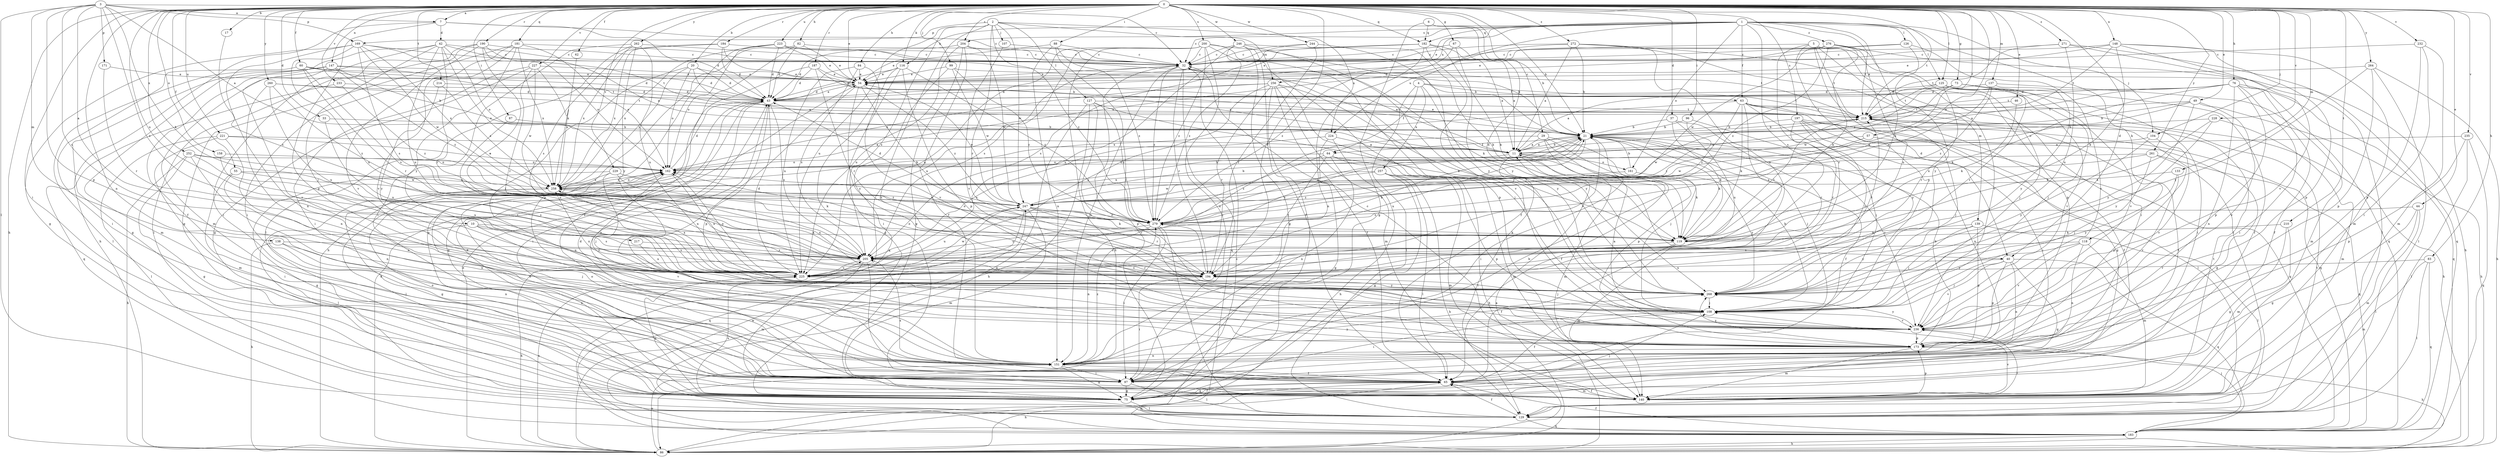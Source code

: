 strict digraph  {
0;
1;
2;
3;
4;
5;
6;
7;
10;
11;
17;
20;
21;
29;
32;
33;
37;
40;
42;
43;
44;
46;
49;
54;
55;
57;
60;
62;
63;
64;
65;
67;
73;
75;
76;
82;
83;
84;
86;
87;
88;
96;
97;
99;
104;
107;
108;
116;
118;
119;
125;
126;
127;
129;
133;
137;
138;
139;
140;
147;
148;
151;
158;
161;
162;
169;
171;
173;
181;
182;
183;
184;
187;
190;
194;
197;
200;
204;
205;
210;
214;
215;
217;
221;
223;
224;
225;
227;
228;
229;
232;
233;
235;
236;
244;
246;
247;
252;
256;
257;
258;
260;
261;
262;
264;
268;
271;
272;
276;
279;
0 -> 7  [label=a];
0 -> 17  [label=b];
0 -> 20  [label=b];
0 -> 21  [label=b];
0 -> 29  [label=c];
0 -> 33  [label=d];
0 -> 37  [label=d];
0 -> 40  [label=d];
0 -> 44  [label=e];
0 -> 46  [label=e];
0 -> 49  [label=e];
0 -> 54  [label=e];
0 -> 55  [label=f];
0 -> 57  [label=f];
0 -> 60  [label=f];
0 -> 62  [label=f];
0 -> 67  [label=g];
0 -> 73  [label=g];
0 -> 76  [label=h];
0 -> 82  [label=h];
0 -> 83  [label=h];
0 -> 84  [label=h];
0 -> 86  [label=h];
0 -> 87  [label=i];
0 -> 88  [label=i];
0 -> 96  [label=i];
0 -> 97  [label=i];
0 -> 99  [label=j];
0 -> 104  [label=j];
0 -> 116  [label=k];
0 -> 125  [label=l];
0 -> 133  [label=m];
0 -> 137  [label=m];
0 -> 147  [label=n];
0 -> 148  [label=n];
0 -> 151  [label=n];
0 -> 158  [label=o];
0 -> 181  [label=q];
0 -> 182  [label=q];
0 -> 184  [label=r];
0 -> 187  [label=r];
0 -> 190  [label=r];
0 -> 194  [label=r];
0 -> 197  [label=s];
0 -> 200  [label=s];
0 -> 204  [label=s];
0 -> 210  [label=t];
0 -> 214  [label=t];
0 -> 215  [label=t];
0 -> 217  [label=u];
0 -> 221  [label=u];
0 -> 223  [label=u];
0 -> 227  [label=v];
0 -> 228  [label=v];
0 -> 229  [label=v];
0 -> 232  [label=v];
0 -> 233  [label=v];
0 -> 235  [label=v];
0 -> 244  [label=w];
0 -> 246  [label=w];
0 -> 247  [label=w];
0 -> 252  [label=x];
0 -> 260  [label=y];
0 -> 261  [label=y];
0 -> 262  [label=y];
0 -> 264  [label=y];
0 -> 271  [label=z];
0 -> 272  [label=z];
1 -> 32  [label=c];
1 -> 54  [label=e];
1 -> 63  [label=f];
1 -> 104  [label=j];
1 -> 116  [label=k];
1 -> 118  [label=k];
1 -> 119  [label=k];
1 -> 125  [label=l];
1 -> 126  [label=l];
1 -> 161  [label=o];
1 -> 182  [label=q];
1 -> 204  [label=s];
1 -> 205  [label=s];
1 -> 215  [label=t];
1 -> 224  [label=u];
1 -> 256  [label=x];
1 -> 276  [label=z];
2 -> 107  [label=j];
2 -> 127  [label=l];
2 -> 151  [label=n];
2 -> 169  [label=p];
2 -> 194  [label=r];
2 -> 205  [label=s];
2 -> 224  [label=u];
2 -> 225  [label=u];
2 -> 247  [label=w];
2 -> 256  [label=x];
2 -> 279  [label=z];
3 -> 7  [label=a];
3 -> 10  [label=a];
3 -> 11  [label=a];
3 -> 32  [label=c];
3 -> 119  [label=k];
3 -> 129  [label=l];
3 -> 138  [label=m];
3 -> 169  [label=p];
3 -> 171  [label=p];
3 -> 173  [label=p];
3 -> 205  [label=s];
3 -> 225  [label=u];
4 -> 63  [label=f];
4 -> 64  [label=f];
4 -> 129  [label=l];
4 -> 215  [label=t];
4 -> 257  [label=x];
4 -> 268  [label=y];
5 -> 32  [label=c];
5 -> 40  [label=d];
5 -> 97  [label=i];
5 -> 108  [label=j];
5 -> 139  [label=m];
5 -> 194  [label=r];
5 -> 215  [label=t];
5 -> 236  [label=v];
6 -> 21  [label=b];
6 -> 40  [label=d];
6 -> 75  [label=g];
6 -> 182  [label=q];
7 -> 32  [label=c];
7 -> 42  [label=d];
7 -> 43  [label=d];
7 -> 86  [label=h];
7 -> 173  [label=p];
10 -> 119  [label=k];
10 -> 151  [label=n];
10 -> 205  [label=s];
10 -> 225  [label=u];
10 -> 236  [label=v];
11 -> 21  [label=b];
11 -> 119  [label=k];
11 -> 129  [label=l];
11 -> 140  [label=m];
11 -> 161  [label=o];
11 -> 162  [label=o];
17 -> 205  [label=s];
20 -> 11  [label=a];
20 -> 43  [label=d];
20 -> 54  [label=e];
20 -> 108  [label=j];
20 -> 162  [label=o];
20 -> 258  [label=x];
21 -> 11  [label=a];
21 -> 54  [label=e];
21 -> 64  [label=f];
21 -> 65  [label=f];
21 -> 108  [label=j];
21 -> 119  [label=k];
21 -> 194  [label=r];
21 -> 205  [label=s];
21 -> 225  [label=u];
21 -> 236  [label=v];
29 -> 11  [label=a];
29 -> 65  [label=f];
29 -> 97  [label=i];
29 -> 108  [label=j];
29 -> 173  [label=p];
29 -> 225  [label=u];
32 -> 54  [label=e];
32 -> 119  [label=k];
32 -> 151  [label=n];
32 -> 183  [label=q];
32 -> 194  [label=r];
32 -> 225  [label=u];
32 -> 268  [label=y];
32 -> 279  [label=z];
33 -> 21  [label=b];
33 -> 225  [label=u];
37 -> 21  [label=b];
37 -> 119  [label=k];
37 -> 194  [label=r];
37 -> 225  [label=u];
40 -> 75  [label=g];
40 -> 108  [label=j];
40 -> 151  [label=n];
40 -> 173  [label=p];
40 -> 183  [label=q];
40 -> 225  [label=u];
40 -> 236  [label=v];
42 -> 32  [label=c];
42 -> 65  [label=f];
42 -> 108  [label=j];
42 -> 140  [label=m];
42 -> 162  [label=o];
42 -> 194  [label=r];
42 -> 215  [label=t];
42 -> 225  [label=u];
42 -> 258  [label=x];
43 -> 54  [label=e];
43 -> 75  [label=g];
43 -> 97  [label=i];
43 -> 151  [label=n];
43 -> 173  [label=p];
43 -> 205  [label=s];
43 -> 215  [label=t];
44 -> 75  [label=g];
44 -> 129  [label=l];
44 -> 140  [label=m];
44 -> 279  [label=z];
46 -> 119  [label=k];
46 -> 215  [label=t];
49 -> 21  [label=b];
49 -> 86  [label=h];
49 -> 162  [label=o];
49 -> 215  [label=t];
49 -> 236  [label=v];
49 -> 268  [label=y];
54 -> 43  [label=d];
54 -> 119  [label=k];
54 -> 151  [label=n];
54 -> 268  [label=y];
54 -> 279  [label=z];
55 -> 97  [label=i];
55 -> 151  [label=n];
55 -> 205  [label=s];
55 -> 258  [label=x];
57 -> 11  [label=a];
57 -> 75  [label=g];
57 -> 247  [label=w];
60 -> 43  [label=d];
60 -> 54  [label=e];
60 -> 97  [label=i];
60 -> 194  [label=r];
60 -> 205  [label=s];
60 -> 215  [label=t];
62 -> 258  [label=x];
63 -> 75  [label=g];
63 -> 86  [label=h];
63 -> 119  [label=k];
63 -> 183  [label=q];
63 -> 205  [label=s];
63 -> 215  [label=t];
63 -> 258  [label=x];
63 -> 268  [label=y];
63 -> 279  [label=z];
64 -> 86  [label=h];
64 -> 140  [label=m];
64 -> 151  [label=n];
64 -> 162  [label=o];
64 -> 194  [label=r];
64 -> 279  [label=z];
65 -> 75  [label=g];
65 -> 86  [label=h];
65 -> 140  [label=m];
65 -> 162  [label=o];
65 -> 183  [label=q];
65 -> 205  [label=s];
65 -> 215  [label=t];
67 -> 11  [label=a];
67 -> 32  [label=c];
67 -> 268  [label=y];
67 -> 279  [label=z];
73 -> 43  [label=d];
73 -> 108  [label=j];
73 -> 162  [label=o];
73 -> 194  [label=r];
73 -> 236  [label=v];
73 -> 247  [label=w];
75 -> 32  [label=c];
75 -> 65  [label=f];
75 -> 108  [label=j];
75 -> 129  [label=l];
75 -> 225  [label=u];
76 -> 11  [label=a];
76 -> 43  [label=d];
76 -> 65  [label=f];
76 -> 97  [label=i];
76 -> 119  [label=k];
76 -> 151  [label=n];
76 -> 173  [label=p];
76 -> 183  [label=q];
76 -> 215  [label=t];
82 -> 32  [label=c];
82 -> 43  [label=d];
82 -> 54  [label=e];
82 -> 65  [label=f];
82 -> 86  [label=h];
83 -> 129  [label=l];
83 -> 140  [label=m];
83 -> 183  [label=q];
83 -> 194  [label=r];
84 -> 54  [label=e];
84 -> 205  [label=s];
84 -> 225  [label=u];
84 -> 236  [label=v];
86 -> 11  [label=a];
86 -> 32  [label=c];
86 -> 43  [label=d];
86 -> 54  [label=e];
86 -> 151  [label=n];
86 -> 205  [label=s];
87 -> 21  [label=b];
87 -> 225  [label=u];
88 -> 32  [label=c];
88 -> 54  [label=e];
88 -> 108  [label=j];
88 -> 151  [label=n];
88 -> 279  [label=z];
96 -> 21  [label=b];
96 -> 108  [label=j];
96 -> 279  [label=z];
97 -> 21  [label=b];
97 -> 43  [label=d];
97 -> 75  [label=g];
97 -> 129  [label=l];
97 -> 162  [label=o];
99 -> 11  [label=a];
99 -> 54  [label=e];
99 -> 97  [label=i];
99 -> 247  [label=w];
99 -> 279  [label=z];
104 -> 11  [label=a];
104 -> 236  [label=v];
104 -> 268  [label=y];
107 -> 32  [label=c];
107 -> 236  [label=v];
108 -> 21  [label=b];
108 -> 65  [label=f];
108 -> 97  [label=i];
108 -> 236  [label=v];
116 -> 43  [label=d];
116 -> 54  [label=e];
116 -> 75  [label=g];
116 -> 173  [label=p];
116 -> 183  [label=q];
116 -> 279  [label=z];
118 -> 140  [label=m];
118 -> 151  [label=n];
118 -> 205  [label=s];
118 -> 236  [label=v];
118 -> 268  [label=y];
119 -> 65  [label=f];
119 -> 140  [label=m];
119 -> 162  [label=o];
119 -> 205  [label=s];
119 -> 215  [label=t];
125 -> 11  [label=a];
125 -> 43  [label=d];
125 -> 65  [label=f];
125 -> 97  [label=i];
125 -> 108  [label=j];
125 -> 194  [label=r];
125 -> 215  [label=t];
125 -> 236  [label=v];
126 -> 32  [label=c];
126 -> 43  [label=d];
126 -> 236  [label=v];
126 -> 268  [label=y];
127 -> 86  [label=h];
127 -> 119  [label=k];
127 -> 173  [label=p];
127 -> 183  [label=q];
127 -> 215  [label=t];
127 -> 279  [label=z];
129 -> 65  [label=f];
129 -> 183  [label=q];
129 -> 215  [label=t];
133 -> 236  [label=v];
133 -> 258  [label=x];
133 -> 268  [label=y];
137 -> 43  [label=d];
137 -> 140  [label=m];
137 -> 247  [label=w];
137 -> 268  [label=y];
137 -> 279  [label=z];
138 -> 86  [label=h];
138 -> 108  [label=j];
138 -> 151  [label=n];
138 -> 205  [label=s];
139 -> 108  [label=j];
139 -> 119  [label=k];
139 -> 129  [label=l];
139 -> 173  [label=p];
139 -> 268  [label=y];
140 -> 43  [label=d];
140 -> 65  [label=f];
140 -> 162  [label=o];
140 -> 173  [label=p];
140 -> 215  [label=t];
140 -> 236  [label=v];
147 -> 21  [label=b];
147 -> 43  [label=d];
147 -> 54  [label=e];
147 -> 75  [label=g];
147 -> 129  [label=l];
147 -> 140  [label=m];
147 -> 236  [label=v];
147 -> 279  [label=z];
148 -> 32  [label=c];
148 -> 54  [label=e];
148 -> 119  [label=k];
148 -> 140  [label=m];
148 -> 173  [label=p];
148 -> 215  [label=t];
148 -> 236  [label=v];
151 -> 65  [label=f];
151 -> 75  [label=g];
151 -> 97  [label=i];
151 -> 268  [label=y];
151 -> 279  [label=z];
158 -> 162  [label=o];
158 -> 225  [label=u];
161 -> 21  [label=b];
161 -> 268  [label=y];
161 -> 279  [label=z];
162 -> 43  [label=d];
162 -> 129  [label=l];
162 -> 225  [label=u];
162 -> 236  [label=v];
162 -> 258  [label=x];
169 -> 32  [label=c];
169 -> 75  [label=g];
169 -> 151  [label=n];
169 -> 205  [label=s];
169 -> 215  [label=t];
169 -> 225  [label=u];
169 -> 247  [label=w];
169 -> 258  [label=x];
171 -> 54  [label=e];
171 -> 194  [label=r];
173 -> 21  [label=b];
173 -> 32  [label=c];
173 -> 86  [label=h];
173 -> 140  [label=m];
173 -> 151  [label=n];
173 -> 268  [label=y];
181 -> 32  [label=c];
181 -> 75  [label=g];
181 -> 97  [label=i];
181 -> 162  [label=o];
181 -> 236  [label=v];
181 -> 258  [label=x];
181 -> 268  [label=y];
182 -> 11  [label=a];
182 -> 32  [label=c];
182 -> 54  [label=e];
182 -> 65  [label=f];
182 -> 119  [label=k];
182 -> 151  [label=n];
183 -> 65  [label=f];
183 -> 86  [label=h];
183 -> 108  [label=j];
183 -> 247  [label=w];
184 -> 21  [label=b];
184 -> 32  [label=c];
184 -> 43  [label=d];
184 -> 205  [label=s];
184 -> 258  [label=x];
187 -> 11  [label=a];
187 -> 43  [label=d];
187 -> 54  [label=e];
187 -> 75  [label=g];
187 -> 194  [label=r];
190 -> 11  [label=a];
190 -> 32  [label=c];
190 -> 97  [label=i];
190 -> 129  [label=l];
190 -> 162  [label=o];
190 -> 205  [label=s];
190 -> 236  [label=v];
194 -> 97  [label=i];
194 -> 108  [label=j];
194 -> 162  [label=o];
194 -> 205  [label=s];
194 -> 215  [label=t];
194 -> 258  [label=x];
194 -> 279  [label=z];
197 -> 21  [label=b];
197 -> 97  [label=i];
197 -> 129  [label=l];
197 -> 151  [label=n];
197 -> 183  [label=q];
197 -> 194  [label=r];
197 -> 268  [label=y];
200 -> 21  [label=b];
200 -> 32  [label=c];
200 -> 86  [label=h];
200 -> 97  [label=i];
200 -> 173  [label=p];
200 -> 205  [label=s];
200 -> 225  [label=u];
200 -> 236  [label=v];
200 -> 279  [label=z];
204 -> 32  [label=c];
204 -> 43  [label=d];
204 -> 65  [label=f];
204 -> 75  [label=g];
204 -> 225  [label=u];
204 -> 247  [label=w];
205 -> 21  [label=b];
205 -> 65  [label=f];
205 -> 86  [label=h];
205 -> 140  [label=m];
205 -> 194  [label=r];
205 -> 225  [label=u];
210 -> 75  [label=g];
210 -> 119  [label=k];
210 -> 140  [label=m];
214 -> 43  [label=d];
214 -> 258  [label=x];
214 -> 268  [label=y];
215 -> 21  [label=b];
215 -> 65  [label=f];
215 -> 108  [label=j];
215 -> 247  [label=w];
217 -> 205  [label=s];
217 -> 225  [label=u];
221 -> 11  [label=a];
221 -> 129  [label=l];
221 -> 140  [label=m];
221 -> 151  [label=n];
221 -> 162  [label=o];
223 -> 21  [label=b];
223 -> 32  [label=c];
223 -> 43  [label=d];
223 -> 54  [label=e];
223 -> 162  [label=o];
223 -> 173  [label=p];
223 -> 258  [label=x];
224 -> 11  [label=a];
224 -> 75  [label=g];
224 -> 86  [label=h];
224 -> 205  [label=s];
225 -> 43  [label=d];
225 -> 75  [label=g];
225 -> 162  [label=o];
225 -> 247  [label=w];
225 -> 258  [label=x];
225 -> 268  [label=y];
227 -> 54  [label=e];
227 -> 75  [label=g];
227 -> 97  [label=i];
227 -> 194  [label=r];
227 -> 247  [label=w];
227 -> 258  [label=x];
228 -> 21  [label=b];
228 -> 119  [label=k];
228 -> 140  [label=m];
228 -> 268  [label=y];
229 -> 75  [label=g];
229 -> 108  [label=j];
229 -> 119  [label=k];
229 -> 258  [label=x];
229 -> 279  [label=z];
232 -> 32  [label=c];
232 -> 97  [label=i];
232 -> 140  [label=m];
232 -> 173  [label=p];
233 -> 43  [label=d];
233 -> 183  [label=q];
233 -> 279  [label=z];
235 -> 11  [label=a];
235 -> 129  [label=l];
235 -> 173  [label=p];
235 -> 183  [label=q];
236 -> 11  [label=a];
236 -> 129  [label=l];
236 -> 173  [label=p];
236 -> 268  [label=y];
244 -> 32  [label=c];
244 -> 194  [label=r];
244 -> 205  [label=s];
244 -> 268  [label=y];
246 -> 32  [label=c];
246 -> 65  [label=f];
246 -> 75  [label=g];
246 -> 108  [label=j];
246 -> 119  [label=k];
246 -> 225  [label=u];
246 -> 279  [label=z];
247 -> 21  [label=b];
247 -> 43  [label=d];
247 -> 54  [label=e];
247 -> 119  [label=k];
247 -> 140  [label=m];
247 -> 183  [label=q];
247 -> 194  [label=r];
247 -> 225  [label=u];
247 -> 279  [label=z];
252 -> 75  [label=g];
252 -> 86  [label=h];
252 -> 151  [label=n];
252 -> 162  [label=o];
252 -> 194  [label=r];
252 -> 247  [label=w];
256 -> 43  [label=d];
256 -> 65  [label=f];
256 -> 97  [label=i];
256 -> 108  [label=j];
256 -> 140  [label=m];
256 -> 162  [label=o];
256 -> 194  [label=r];
256 -> 225  [label=u];
256 -> 268  [label=y];
257 -> 75  [label=g];
257 -> 86  [label=h];
257 -> 129  [label=l];
257 -> 140  [label=m];
257 -> 173  [label=p];
257 -> 247  [label=w];
257 -> 258  [label=x];
258 -> 21  [label=b];
258 -> 75  [label=g];
258 -> 129  [label=l];
258 -> 162  [label=o];
258 -> 247  [label=w];
260 -> 43  [label=d];
260 -> 151  [label=n];
260 -> 215  [label=t];
260 -> 225  [label=u];
260 -> 279  [label=z];
261 -> 108  [label=j];
261 -> 162  [label=o];
261 -> 173  [label=p];
261 -> 183  [label=q];
261 -> 258  [label=x];
262 -> 32  [label=c];
262 -> 97  [label=i];
262 -> 129  [label=l];
262 -> 225  [label=u];
262 -> 258  [label=x];
262 -> 268  [label=y];
264 -> 54  [label=e];
264 -> 86  [label=h];
264 -> 129  [label=l];
264 -> 173  [label=p];
264 -> 268  [label=y];
268 -> 108  [label=j];
268 -> 258  [label=x];
271 -> 32  [label=c];
271 -> 129  [label=l];
271 -> 183  [label=q];
271 -> 215  [label=t];
271 -> 225  [label=u];
272 -> 11  [label=a];
272 -> 21  [label=b];
272 -> 32  [label=c];
272 -> 129  [label=l];
272 -> 162  [label=o];
272 -> 183  [label=q];
272 -> 225  [label=u];
276 -> 32  [label=c];
276 -> 54  [label=e];
276 -> 86  [label=h];
276 -> 119  [label=k];
276 -> 173  [label=p];
276 -> 225  [label=u];
276 -> 247  [label=w];
276 -> 279  [label=z];
279 -> 21  [label=b];
279 -> 97  [label=i];
279 -> 119  [label=k];
279 -> 129  [label=l];
279 -> 151  [label=n];
279 -> 205  [label=s];
}
